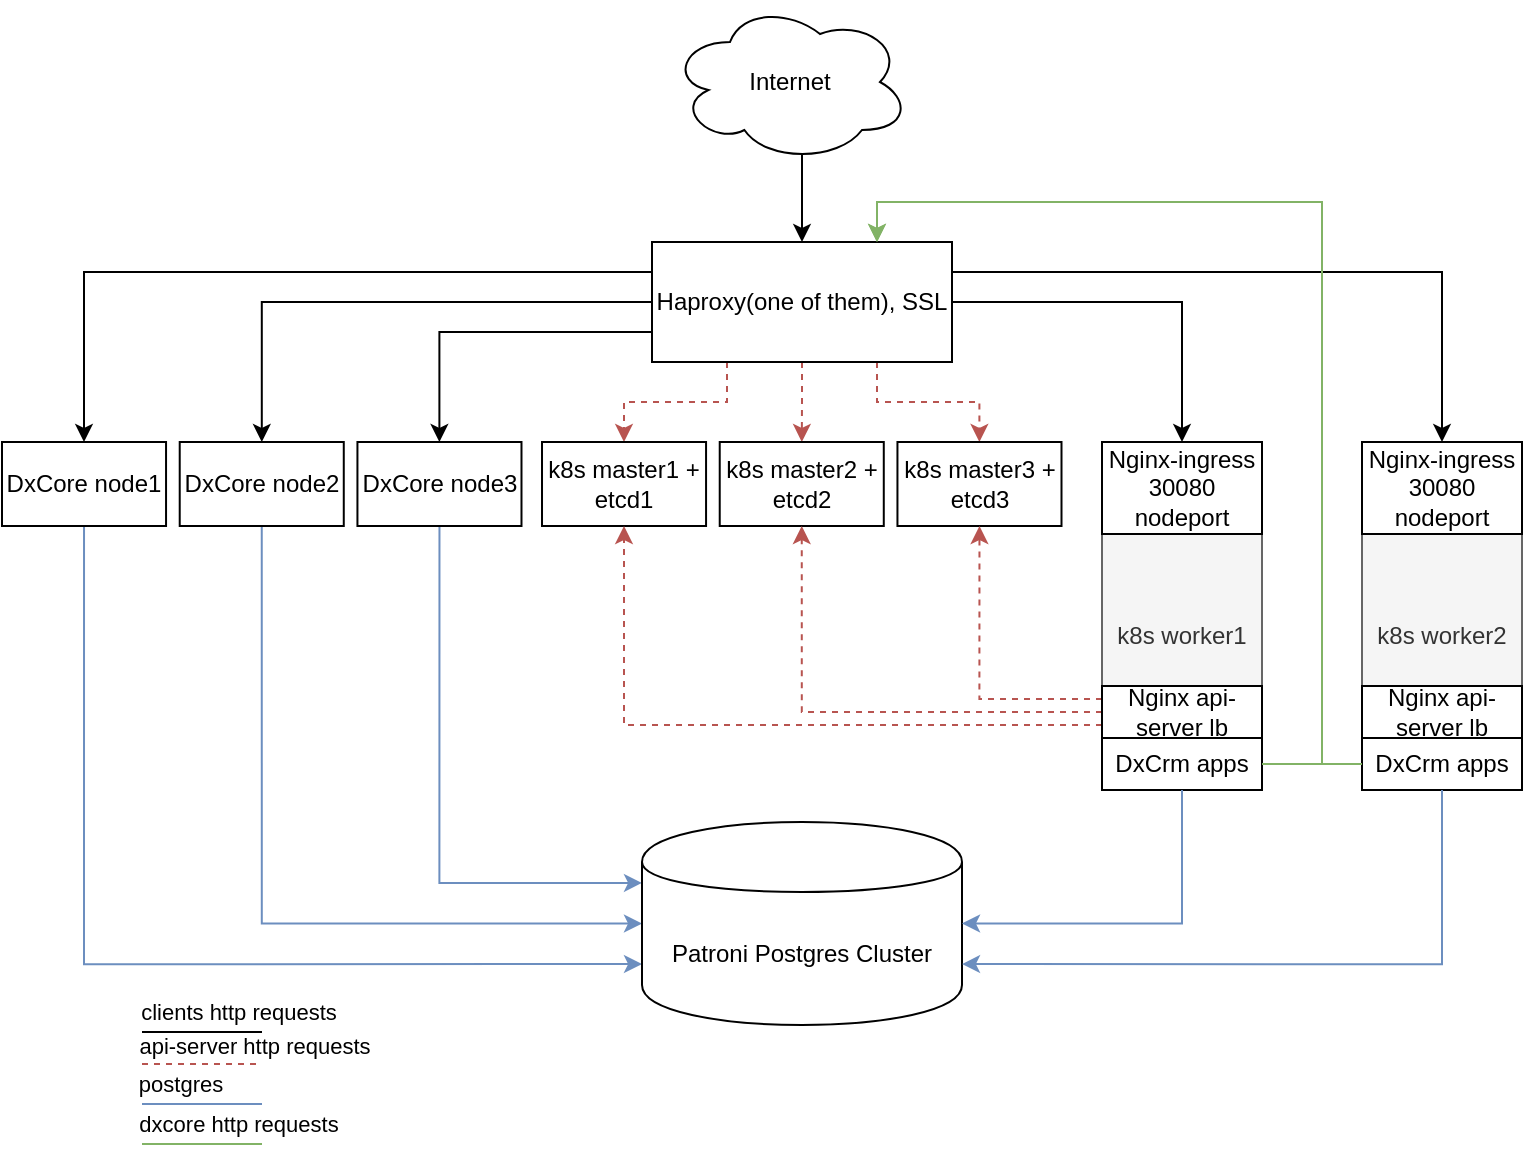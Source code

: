 <mxfile version="13.1.3" type="github">
  <diagram id="gpXZQzjekGS3WH-AGaMR" name="Page-1">
    <mxGraphModel dx="1251" dy="706" grid="1" gridSize="10" guides="1" tooltips="1" connect="1" arrows="1" fold="1" page="1" pageScale="1" pageWidth="827" pageHeight="1169" math="0" shadow="0">
      <root>
        <mxCell id="0" />
        <mxCell id="1" parent="0" />
        <mxCell id="9lm15JStF0xUO2hvtiot-32" style="edgeStyle=orthogonalEdgeStyle;rounded=0;orthogonalLoop=1;jettySize=auto;html=1;exitX=0.55;exitY=0.95;exitDx=0;exitDy=0;exitPerimeter=0;" parent="1" source="9lm15JStF0xUO2hvtiot-10" target="9lm15JStF0xUO2hvtiot-11" edge="1">
          <mxGeometry relative="1" as="geometry" />
        </mxCell>
        <mxCell id="9lm15JStF0xUO2hvtiot-10" value="Internet" style="ellipse;shape=cloud;whiteSpace=wrap;html=1;" parent="1" vertex="1">
          <mxGeometry x="354" y="30" width="120" height="80" as="geometry" />
        </mxCell>
        <mxCell id="9lm15JStF0xUO2hvtiot-24" style="edgeStyle=orthogonalEdgeStyle;rounded=0;orthogonalLoop=1;jettySize=auto;html=1;exitX=1;exitY=0.5;exitDx=0;exitDy=0;" parent="1" source="9lm15JStF0xUO2hvtiot-11" target="9lm15JStF0xUO2hvtiot-13" edge="1">
          <mxGeometry relative="1" as="geometry" />
        </mxCell>
        <mxCell id="9lm15JStF0xUO2hvtiot-31" style="edgeStyle=orthogonalEdgeStyle;rounded=0;orthogonalLoop=1;jettySize=auto;html=1;exitX=1;exitY=0.25;exitDx=0;exitDy=0;" parent="1" source="9lm15JStF0xUO2hvtiot-11" target="9lm15JStF0xUO2hvtiot-27" edge="1">
          <mxGeometry relative="1" as="geometry" />
        </mxCell>
        <mxCell id="9lm15JStF0xUO2hvtiot-33" style="edgeStyle=orthogonalEdgeStyle;rounded=0;orthogonalLoop=1;jettySize=auto;html=1;exitX=0;exitY=0.25;exitDx=0;exitDy=0;" parent="1" source="9lm15JStF0xUO2hvtiot-11" target="9lm15JStF0xUO2hvtiot-1" edge="1">
          <mxGeometry relative="1" as="geometry" />
        </mxCell>
        <mxCell id="9lm15JStF0xUO2hvtiot-34" style="edgeStyle=orthogonalEdgeStyle;rounded=0;orthogonalLoop=1;jettySize=auto;html=1;exitX=0;exitY=0.5;exitDx=0;exitDy=0;" parent="1" source="9lm15JStF0xUO2hvtiot-11" target="9lm15JStF0xUO2hvtiot-2" edge="1">
          <mxGeometry relative="1" as="geometry" />
        </mxCell>
        <mxCell id="9lm15JStF0xUO2hvtiot-35" style="edgeStyle=orthogonalEdgeStyle;rounded=0;orthogonalLoop=1;jettySize=auto;html=1;exitX=0;exitY=0.75;exitDx=0;exitDy=0;" parent="1" source="9lm15JStF0xUO2hvtiot-11" target="9lm15JStF0xUO2hvtiot-3" edge="1">
          <mxGeometry relative="1" as="geometry" />
        </mxCell>
        <mxCell id="9lm15JStF0xUO2hvtiot-38" style="edgeStyle=orthogonalEdgeStyle;rounded=0;orthogonalLoop=1;jettySize=auto;html=1;exitX=0.25;exitY=1;exitDx=0;exitDy=0;fillColor=#f8cecc;strokeColor=#b85450;dashed=1;" parent="1" source="9lm15JStF0xUO2hvtiot-11" target="9lm15JStF0xUO2hvtiot-4" edge="1">
          <mxGeometry relative="1" as="geometry" />
        </mxCell>
        <mxCell id="9lm15JStF0xUO2hvtiot-39" style="edgeStyle=orthogonalEdgeStyle;rounded=0;orthogonalLoop=1;jettySize=auto;html=1;exitX=0.5;exitY=1;exitDx=0;exitDy=0;fillColor=#f8cecc;strokeColor=#b85450;dashed=1;" parent="1" source="9lm15JStF0xUO2hvtiot-11" target="9lm15JStF0xUO2hvtiot-5" edge="1">
          <mxGeometry relative="1" as="geometry" />
        </mxCell>
        <mxCell id="9lm15JStF0xUO2hvtiot-40" style="edgeStyle=orthogonalEdgeStyle;rounded=0;orthogonalLoop=1;jettySize=auto;html=1;exitX=0.75;exitY=1;exitDx=0;exitDy=0;fillColor=#f8cecc;strokeColor=#b85450;dashed=1;" parent="1" source="9lm15JStF0xUO2hvtiot-11" target="9lm15JStF0xUO2hvtiot-6" edge="1">
          <mxGeometry relative="1" as="geometry" />
        </mxCell>
        <mxCell id="9lm15JStF0xUO2hvtiot-11" value="Haproxy(one of them), SSL" style="rounded=0;whiteSpace=wrap;html=1;" parent="1" vertex="1">
          <mxGeometry x="345" y="150" width="150" height="60" as="geometry" />
        </mxCell>
        <mxCell id="9lm15JStF0xUO2hvtiot-47" style="edgeStyle=orthogonalEdgeStyle;rounded=0;orthogonalLoop=1;jettySize=auto;html=1;exitX=0.5;exitY=1;exitDx=0;exitDy=0;entryX=0;entryY=0.7;entryDx=0;entryDy=0;fillColor=#dae8fc;strokeColor=#6c8ebf;" parent="1" source="9lm15JStF0xUO2hvtiot-1" target="9lm15JStF0xUO2hvtiot-9" edge="1">
          <mxGeometry relative="1" as="geometry" />
        </mxCell>
        <mxCell id="9lm15JStF0xUO2hvtiot-1" value="DxCore node1" style="rounded=0;whiteSpace=wrap;html=1;" parent="1" vertex="1">
          <mxGeometry x="20" y="250" width="82.025" height="42" as="geometry" />
        </mxCell>
        <mxCell id="9lm15JStF0xUO2hvtiot-46" style="edgeStyle=orthogonalEdgeStyle;rounded=0;orthogonalLoop=1;jettySize=auto;html=1;exitX=0.5;exitY=1;exitDx=0;exitDy=0;entryX=0;entryY=0.5;entryDx=0;entryDy=0;fillColor=#dae8fc;strokeColor=#6c8ebf;" parent="1" source="9lm15JStF0xUO2hvtiot-2" target="9lm15JStF0xUO2hvtiot-9" edge="1">
          <mxGeometry relative="1" as="geometry" />
        </mxCell>
        <mxCell id="9lm15JStF0xUO2hvtiot-2" value="DxCore node2" style="rounded=0;whiteSpace=wrap;html=1;" parent="1" vertex="1">
          <mxGeometry x="108.861" y="250" width="82.025" height="42" as="geometry" />
        </mxCell>
        <mxCell id="9lm15JStF0xUO2hvtiot-45" style="edgeStyle=orthogonalEdgeStyle;rounded=0;orthogonalLoop=1;jettySize=auto;html=1;exitX=0.5;exitY=1;exitDx=0;exitDy=0;entryX=0;entryY=0.3;entryDx=0;entryDy=0;fillColor=#dae8fc;strokeColor=#6c8ebf;" parent="1" source="9lm15JStF0xUO2hvtiot-3" target="9lm15JStF0xUO2hvtiot-9" edge="1">
          <mxGeometry relative="1" as="geometry" />
        </mxCell>
        <mxCell id="9lm15JStF0xUO2hvtiot-3" value="DxCore node3" style="rounded=0;whiteSpace=wrap;html=1;" parent="1" vertex="1">
          <mxGeometry x="197.722" y="250" width="82.025" height="42" as="geometry" />
        </mxCell>
        <mxCell id="9lm15JStF0xUO2hvtiot-4" value="k8s master1 + etcd1" style="rounded=0;whiteSpace=wrap;html=1;" parent="1" vertex="1">
          <mxGeometry x="290.003" y="250" width="82.025" height="42" as="geometry" />
        </mxCell>
        <mxCell id="9lm15JStF0xUO2hvtiot-5" value="k8s master2 + etcd2" style="rounded=0;whiteSpace=wrap;html=1;" parent="1" vertex="1">
          <mxGeometry x="378.864" y="250" width="82.025" height="42" as="geometry" />
        </mxCell>
        <mxCell id="9lm15JStF0xUO2hvtiot-6" value="k8s master3 + etcd3" style="rounded=0;whiteSpace=wrap;html=1;" parent="1" vertex="1">
          <mxGeometry x="467.725" y="250" width="82.025" height="42" as="geometry" />
        </mxCell>
        <mxCell id="9lm15JStF0xUO2hvtiot-9" value="Patroni Postgres Cluster" style="shape=cylinder;whiteSpace=wrap;html=1;boundedLbl=1;backgroundOutline=1;" parent="1" vertex="1">
          <mxGeometry x="340" y="440" width="160" height="101.5" as="geometry" />
        </mxCell>
        <mxCell id="9lm15JStF0xUO2hvtiot-18" style="edgeStyle=orthogonalEdgeStyle;rounded=0;orthogonalLoop=1;jettySize=auto;html=1;exitX=0;exitY=0.25;exitDx=0;exitDy=0;entryX=0.5;entryY=1;entryDx=0;entryDy=0;fillColor=#f8cecc;strokeColor=#b85450;dashed=1;" parent="1" source="9lm15JStF0xUO2hvtiot-17" target="9lm15JStF0xUO2hvtiot-6" edge="1">
          <mxGeometry relative="1" as="geometry" />
        </mxCell>
        <mxCell id="9lm15JStF0xUO2hvtiot-21" style="edgeStyle=orthogonalEdgeStyle;rounded=0;orthogonalLoop=1;jettySize=auto;html=1;exitX=0;exitY=0.5;exitDx=0;exitDy=0;entryX=0.5;entryY=1;entryDx=0;entryDy=0;fillColor=#f8cecc;strokeColor=#b85450;dashed=1;" parent="1" source="9lm15JStF0xUO2hvtiot-17" target="9lm15JStF0xUO2hvtiot-5" edge="1">
          <mxGeometry relative="1" as="geometry" />
        </mxCell>
        <mxCell id="9lm15JStF0xUO2hvtiot-22" style="edgeStyle=orthogonalEdgeStyle;rounded=0;orthogonalLoop=1;jettySize=auto;html=1;exitX=0;exitY=0.75;exitDx=0;exitDy=0;fillColor=#f8cecc;strokeColor=#b85450;dashed=1;" parent="1" source="9lm15JStF0xUO2hvtiot-17" target="9lm15JStF0xUO2hvtiot-4" edge="1">
          <mxGeometry relative="1" as="geometry" />
        </mxCell>
        <mxCell id="9lm15JStF0xUO2hvtiot-23" value="" style="group" parent="1" vertex="1" connectable="0">
          <mxGeometry x="570" y="250" width="80" height="174" as="geometry" />
        </mxCell>
        <mxCell id="9lm15JStF0xUO2hvtiot-7" value="k8s worker1" style="rounded=0;whiteSpace=wrap;html=1;fillColor=#f5f5f5;strokeColor=#666666;fontColor=#333333;" parent="9lm15JStF0xUO2hvtiot-23" vertex="1">
          <mxGeometry y="20" width="80" height="154" as="geometry" />
        </mxCell>
        <mxCell id="9lm15JStF0xUO2hvtiot-13" value="Nginx-ingress 30080 nodeport" style="rounded=0;whiteSpace=wrap;html=1;" parent="9lm15JStF0xUO2hvtiot-23" vertex="1">
          <mxGeometry width="80" height="46" as="geometry" />
        </mxCell>
        <mxCell id="9lm15JStF0xUO2hvtiot-15" value="DxCrm apps" style="rounded=0;whiteSpace=wrap;html=1;" parent="9lm15JStF0xUO2hvtiot-23" vertex="1">
          <mxGeometry y="148" width="80" height="26" as="geometry" />
        </mxCell>
        <mxCell id="9lm15JStF0xUO2hvtiot-17" value="Nginx api-server lb" style="rounded=0;whiteSpace=wrap;html=1;" parent="9lm15JStF0xUO2hvtiot-23" vertex="1">
          <mxGeometry y="122" width="80" height="26" as="geometry" />
        </mxCell>
        <mxCell id="9lm15JStF0xUO2hvtiot-25" value="" style="group" parent="1" vertex="1" connectable="0">
          <mxGeometry x="700" y="250" width="80" height="174" as="geometry" />
        </mxCell>
        <mxCell id="9lm15JStF0xUO2hvtiot-26" value="k8s worker2" style="rounded=0;whiteSpace=wrap;html=1;fillColor=#f5f5f5;strokeColor=#666666;fontColor=#333333;" parent="9lm15JStF0xUO2hvtiot-25" vertex="1">
          <mxGeometry y="20" width="80" height="154" as="geometry" />
        </mxCell>
        <mxCell id="9lm15JStF0xUO2hvtiot-27" value="Nginx-ingress 30080 nodeport" style="rounded=0;whiteSpace=wrap;html=1;" parent="9lm15JStF0xUO2hvtiot-25" vertex="1">
          <mxGeometry width="80" height="46" as="geometry" />
        </mxCell>
        <mxCell id="9lm15JStF0xUO2hvtiot-28" value="DxCrm apps" style="rounded=0;whiteSpace=wrap;html=1;" parent="9lm15JStF0xUO2hvtiot-25" vertex="1">
          <mxGeometry y="148" width="80" height="26" as="geometry" />
        </mxCell>
        <mxCell id="9lm15JStF0xUO2hvtiot-29" value="Nginx api-server lb" style="rounded=0;whiteSpace=wrap;html=1;" parent="9lm15JStF0xUO2hvtiot-25" vertex="1">
          <mxGeometry y="122" width="80" height="26" as="geometry" />
        </mxCell>
        <mxCell id="9lm15JStF0xUO2hvtiot-43" style="edgeStyle=orthogonalEdgeStyle;rounded=0;orthogonalLoop=1;jettySize=auto;html=1;exitX=0.5;exitY=1;exitDx=0;exitDy=0;entryX=1;entryY=0.7;entryDx=0;entryDy=0;fillColor=#dae8fc;strokeColor=#6c8ebf;" parent="1" source="9lm15JStF0xUO2hvtiot-28" target="9lm15JStF0xUO2hvtiot-9" edge="1">
          <mxGeometry relative="1" as="geometry" />
        </mxCell>
        <mxCell id="9lm15JStF0xUO2hvtiot-44" style="edgeStyle=orthogonalEdgeStyle;rounded=0;orthogonalLoop=1;jettySize=auto;html=1;exitX=0.5;exitY=1;exitDx=0;exitDy=0;entryX=1;entryY=0.5;entryDx=0;entryDy=0;fillColor=#dae8fc;strokeColor=#6c8ebf;" parent="1" source="9lm15JStF0xUO2hvtiot-15" target="9lm15JStF0xUO2hvtiot-9" edge="1">
          <mxGeometry relative="1" as="geometry" />
        </mxCell>
        <mxCell id="9lm15JStF0xUO2hvtiot-48" style="edgeStyle=orthogonalEdgeStyle;rounded=0;orthogonalLoop=1;jettySize=auto;html=1;exitX=1;exitY=0.5;exitDx=0;exitDy=0;entryX=0.75;entryY=0;entryDx=0;entryDy=0;fillColor=#d5e8d4;strokeColor=#82b366;" parent="1" source="9lm15JStF0xUO2hvtiot-15" target="9lm15JStF0xUO2hvtiot-11" edge="1">
          <mxGeometry relative="1" as="geometry">
            <Array as="points">
              <mxPoint x="680" y="411" />
              <mxPoint x="680" y="130" />
              <mxPoint x="458" y="130" />
            </Array>
          </mxGeometry>
        </mxCell>
        <mxCell id="9lm15JStF0xUO2hvtiot-50" style="edgeStyle=orthogonalEdgeStyle;rounded=0;orthogonalLoop=1;jettySize=auto;html=1;exitX=0;exitY=0.5;exitDx=0;exitDy=0;entryX=0.75;entryY=0;entryDx=0;entryDy=0;fillColor=#d5e8d4;strokeColor=#82b366;" parent="1" source="9lm15JStF0xUO2hvtiot-28" target="9lm15JStF0xUO2hvtiot-11" edge="1">
          <mxGeometry relative="1" as="geometry">
            <Array as="points">
              <mxPoint x="680" y="411" />
              <mxPoint x="680" y="130" />
              <mxPoint x="458" y="130" />
            </Array>
          </mxGeometry>
        </mxCell>
        <mxCell id="XuxqKlJIqotGCs8zA9oA-1" value="" style="endArrow=none;html=1;fillColor=#f8cecc;strokeColor=#b85450;dashed=1;" edge="1" parent="1">
          <mxGeometry width="50" height="50" relative="1" as="geometry">
            <mxPoint x="90" y="561" as="sourcePoint" />
            <mxPoint x="150" y="561" as="targetPoint" />
          </mxGeometry>
        </mxCell>
        <mxCell id="XuxqKlJIqotGCs8zA9oA-2" value="api-server http requests" style="edgeLabel;html=1;align=center;verticalAlign=middle;resizable=0;points=[];" vertex="1" connectable="0" parent="XuxqKlJIqotGCs8zA9oA-1">
          <mxGeometry x="0.145" y="-1" relative="1" as="geometry">
            <mxPoint x="21" y="-10" as="offset" />
          </mxGeometry>
        </mxCell>
        <mxCell id="XuxqKlJIqotGCs8zA9oA-3" value="" style="endArrow=none;html=1;fillColor=#dae8fc;strokeColor=#6c8ebf;" edge="1" parent="1">
          <mxGeometry width="50" height="50" relative="1" as="geometry">
            <mxPoint x="90" y="581" as="sourcePoint" />
            <mxPoint x="150" y="581" as="targetPoint" />
          </mxGeometry>
        </mxCell>
        <mxCell id="XuxqKlJIqotGCs8zA9oA-4" value="postgres" style="edgeLabel;html=1;align=center;verticalAlign=middle;resizable=0;points=[];" vertex="1" connectable="0" parent="XuxqKlJIqotGCs8zA9oA-3">
          <mxGeometry x="0.145" y="-1" relative="1" as="geometry">
            <mxPoint x="-16" y="-11" as="offset" />
          </mxGeometry>
        </mxCell>
        <mxCell id="XuxqKlJIqotGCs8zA9oA-5" value="" style="endArrow=none;html=1;fillColor=#d5e8d4;strokeColor=#82b366;" edge="1" parent="1">
          <mxGeometry width="50" height="50" relative="1" as="geometry">
            <mxPoint x="90" y="601" as="sourcePoint" />
            <mxPoint x="150" y="601" as="targetPoint" />
          </mxGeometry>
        </mxCell>
        <mxCell id="XuxqKlJIqotGCs8zA9oA-6" value="dxcore http requests" style="edgeLabel;html=1;align=center;verticalAlign=middle;resizable=0;points=[];" vertex="1" connectable="0" parent="XuxqKlJIqotGCs8zA9oA-5">
          <mxGeometry x="0.145" y="-1" relative="1" as="geometry">
            <mxPoint x="13" y="-11" as="offset" />
          </mxGeometry>
        </mxCell>
        <mxCell id="XuxqKlJIqotGCs8zA9oA-7" value="" style="endArrow=none;html=1;" edge="1" parent="1">
          <mxGeometry width="50" height="50" relative="1" as="geometry">
            <mxPoint x="90" y="545" as="sourcePoint" />
            <mxPoint x="150" y="545" as="targetPoint" />
          </mxGeometry>
        </mxCell>
        <mxCell id="XuxqKlJIqotGCs8zA9oA-8" value="clients http requests" style="edgeLabel;html=1;align=center;verticalAlign=middle;resizable=0;points=[];" vertex="1" connectable="0" parent="XuxqKlJIqotGCs8zA9oA-7">
          <mxGeometry x="0.145" y="-1" relative="1" as="geometry">
            <mxPoint x="13" y="-11" as="offset" />
          </mxGeometry>
        </mxCell>
      </root>
    </mxGraphModel>
  </diagram>
</mxfile>
